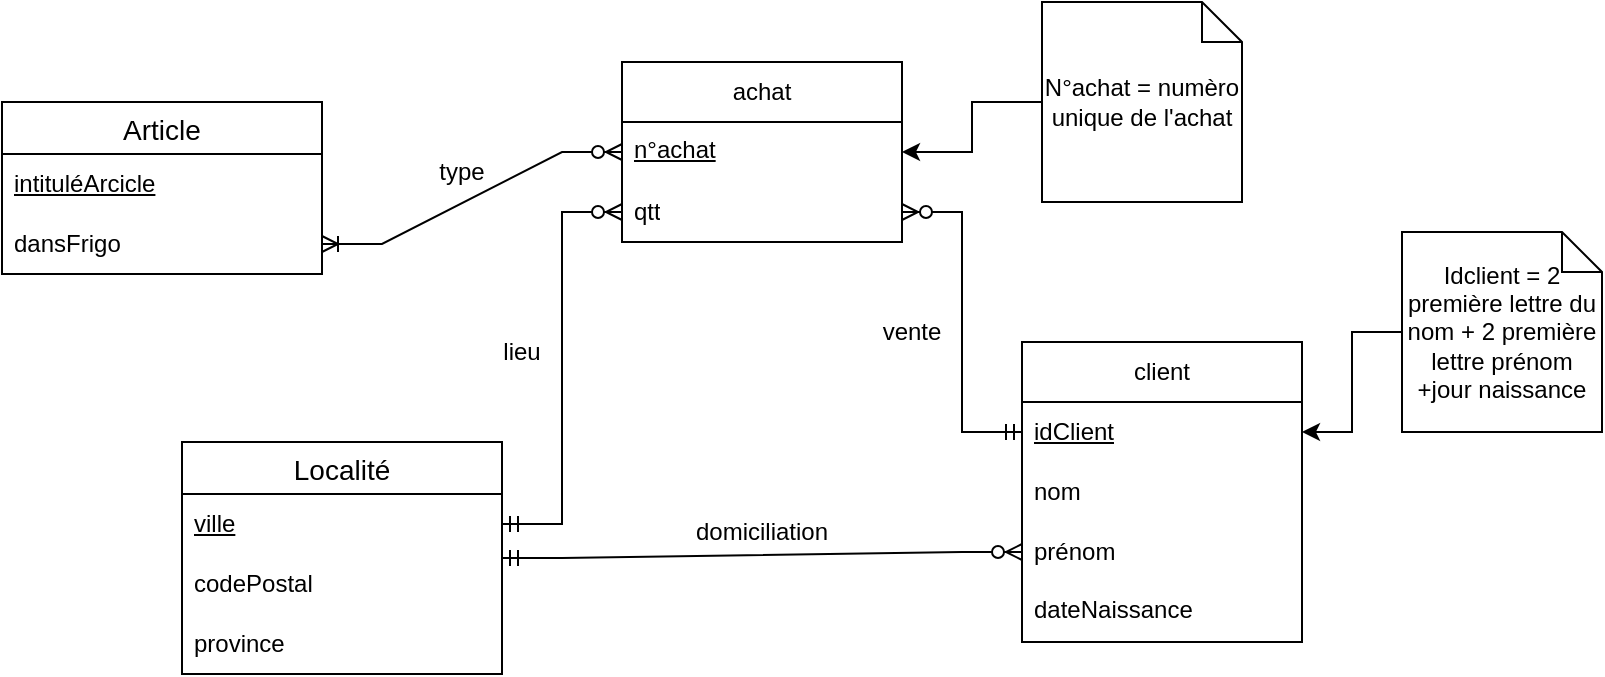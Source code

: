 <mxfile version="24.7.16">
  <diagram id="R2lEEEUBdFMjLlhIrx00" name="Page-1">
    <mxGraphModel dx="1050" dy="605" grid="1" gridSize="10" guides="1" tooltips="1" connect="1" arrows="1" fold="1" page="1" pageScale="1" pageWidth="850" pageHeight="1100" math="0" shadow="0" extFonts="Permanent Marker^https://fonts.googleapis.com/css?family=Permanent+Marker">
      <root>
        <mxCell id="0" />
        <mxCell id="1" parent="0" />
        <mxCell id="s2Kjf74PjBErWB5rCB7U-1" value="&lt;div&gt;client&lt;/div&gt;" style="swimlane;fontStyle=0;childLayout=stackLayout;horizontal=1;startSize=30;horizontalStack=0;resizeParent=1;resizeParentMax=0;resizeLast=0;collapsible=1;marginBottom=0;whiteSpace=wrap;html=1;" parent="1" vertex="1">
          <mxGeometry x="510" y="220" width="140" height="150" as="geometry" />
        </mxCell>
        <mxCell id="s2Kjf74PjBErWB5rCB7U-2" value="&lt;div&gt;&lt;u&gt;idClient&lt;/u&gt;&lt;/div&gt;" style="text;strokeColor=none;fillColor=none;align=left;verticalAlign=middle;spacingLeft=4;spacingRight=4;overflow=hidden;points=[[0,0.5],[1,0.5]];portConstraint=eastwest;rotatable=0;whiteSpace=wrap;html=1;" parent="s2Kjf74PjBErWB5rCB7U-1" vertex="1">
          <mxGeometry y="30" width="140" height="30" as="geometry" />
        </mxCell>
        <mxCell id="s2Kjf74PjBErWB5rCB7U-3" value="&lt;div&gt;nom&lt;span style=&quot;white-space: pre;&quot;&gt;&#x9;&lt;/span&gt;&lt;/div&gt;" style="text;strokeColor=none;fillColor=none;align=left;verticalAlign=middle;spacingLeft=4;spacingRight=4;overflow=hidden;points=[[0,0.5],[1,0.5]];portConstraint=eastwest;rotatable=0;whiteSpace=wrap;html=1;" parent="s2Kjf74PjBErWB5rCB7U-1" vertex="1">
          <mxGeometry y="60" width="140" height="30" as="geometry" />
        </mxCell>
        <mxCell id="s2Kjf74PjBErWB5rCB7U-4" value="prénom" style="text;strokeColor=none;fillColor=none;align=left;verticalAlign=middle;spacingLeft=4;spacingRight=4;overflow=hidden;points=[[0,0.5],[1,0.5]];portConstraint=eastwest;rotatable=0;whiteSpace=wrap;html=1;" parent="s2Kjf74PjBErWB5rCB7U-1" vertex="1">
          <mxGeometry y="90" width="140" height="30" as="geometry" />
        </mxCell>
        <mxCell id="_rh66zNBPdWcCcWVSU1G-16" value="&lt;div&gt;dateNaissance&lt;/div&gt;" style="text;strokeColor=none;fillColor=none;spacingLeft=4;spacingRight=4;overflow=hidden;rotatable=0;points=[[0,0.5],[1,0.5]];portConstraint=eastwest;fontSize=12;whiteSpace=wrap;html=1;" vertex="1" parent="s2Kjf74PjBErWB5rCB7U-1">
          <mxGeometry y="120" width="140" height="30" as="geometry" />
        </mxCell>
        <mxCell id="TDjMeO70TRNZ5qjvtTgJ-1" value="&lt;div&gt;achat&lt;/div&gt;" style="swimlane;fontStyle=0;childLayout=stackLayout;horizontal=1;startSize=30;horizontalStack=0;resizeParent=1;resizeParentMax=0;resizeLast=0;collapsible=1;marginBottom=0;whiteSpace=wrap;html=1;" parent="1" vertex="1">
          <mxGeometry x="310" y="80" width="140" height="90" as="geometry" />
        </mxCell>
        <mxCell id="_rh66zNBPdWcCcWVSU1G-18" value="&lt;u&gt;n°achat&lt;/u&gt;" style="text;strokeColor=none;fillColor=none;spacingLeft=4;spacingRight=4;overflow=hidden;rotatable=0;points=[[0,0.5],[1,0.5]];portConstraint=eastwest;fontSize=12;whiteSpace=wrap;html=1;" vertex="1" parent="TDjMeO70TRNZ5qjvtTgJ-1">
          <mxGeometry y="30" width="140" height="30" as="geometry" />
        </mxCell>
        <mxCell id="TDjMeO70TRNZ5qjvtTgJ-3" value="&lt;div&gt;qtt&lt;/div&gt;" style="text;strokeColor=none;fillColor=none;align=left;verticalAlign=middle;spacingLeft=4;spacingRight=4;overflow=hidden;points=[[0,0.5],[1,0.5]];portConstraint=eastwest;rotatable=0;whiteSpace=wrap;html=1;" parent="TDjMeO70TRNZ5qjvtTgJ-1" vertex="1">
          <mxGeometry y="60" width="140" height="30" as="geometry" />
        </mxCell>
        <mxCell id="_rh66zNBPdWcCcWVSU1G-1" value="Article" style="swimlane;fontStyle=0;childLayout=stackLayout;horizontal=1;startSize=26;horizontalStack=0;resizeParent=1;resizeParentMax=0;resizeLast=0;collapsible=1;marginBottom=0;align=center;fontSize=14;" vertex="1" parent="1">
          <mxGeometry y="100" width="160" height="86" as="geometry" />
        </mxCell>
        <mxCell id="TDjMeO70TRNZ5qjvtTgJ-2" value="&lt;div&gt;&lt;u&gt;intituléArcicle&lt;/u&gt;&lt;/div&gt;" style="text;strokeColor=none;fillColor=none;align=left;verticalAlign=middle;spacingLeft=4;spacingRight=4;overflow=hidden;points=[[0,0.5],[1,0.5]];portConstraint=eastwest;rotatable=0;whiteSpace=wrap;html=1;" parent="_rh66zNBPdWcCcWVSU1G-1" vertex="1">
          <mxGeometry y="26" width="160" height="30" as="geometry" />
        </mxCell>
        <mxCell id="TDjMeO70TRNZ5qjvtTgJ-4" value="&lt;div&gt;dansFrigo&lt;/div&gt;" style="text;strokeColor=none;fillColor=none;align=left;verticalAlign=middle;spacingLeft=4;spacingRight=4;overflow=hidden;points=[[0,0.5],[1,0.5]];portConstraint=eastwest;rotatable=0;whiteSpace=wrap;html=1;" parent="_rh66zNBPdWcCcWVSU1G-1" vertex="1">
          <mxGeometry y="56" width="160" height="30" as="geometry" />
        </mxCell>
        <mxCell id="_rh66zNBPdWcCcWVSU1G-5" value="Localité" style="swimlane;fontStyle=0;childLayout=stackLayout;horizontal=1;startSize=26;horizontalStack=0;resizeParent=1;resizeParentMax=0;resizeLast=0;collapsible=1;marginBottom=0;align=center;fontSize=14;" vertex="1" parent="1">
          <mxGeometry x="90" y="270" width="160" height="116" as="geometry" />
        </mxCell>
        <mxCell id="TDjMeO70TRNZ5qjvtTgJ-7" value="&lt;div&gt;&lt;u&gt;ville&lt;/u&gt;&lt;/div&gt;" style="text;strokeColor=none;fillColor=none;align=left;verticalAlign=middle;spacingLeft=4;spacingRight=4;overflow=hidden;points=[[0,0.5],[1,0.5]];portConstraint=eastwest;rotatable=0;whiteSpace=wrap;html=1;" parent="_rh66zNBPdWcCcWVSU1G-5" vertex="1">
          <mxGeometry y="26" width="160" height="30" as="geometry" />
        </mxCell>
        <mxCell id="s2Kjf74PjBErWB5rCB7U-6" value="codePostal" style="text;strokeColor=none;fillColor=none;align=left;verticalAlign=middle;spacingLeft=4;spacingRight=4;overflow=hidden;points=[[0,0.5],[1,0.5]];portConstraint=eastwest;rotatable=0;whiteSpace=wrap;html=1;" parent="_rh66zNBPdWcCcWVSU1G-5" vertex="1">
          <mxGeometry y="56" width="160" height="30" as="geometry" />
        </mxCell>
        <mxCell id="TDjMeO70TRNZ5qjvtTgJ-8" value="&lt;div&gt;province&lt;/div&gt;" style="text;strokeColor=none;fillColor=none;align=left;verticalAlign=middle;spacingLeft=4;spacingRight=4;overflow=hidden;points=[[0,0.5],[1,0.5]];portConstraint=eastwest;rotatable=0;whiteSpace=wrap;html=1;" parent="_rh66zNBPdWcCcWVSU1G-5" vertex="1">
          <mxGeometry y="86" width="160" height="30" as="geometry" />
        </mxCell>
        <mxCell id="_rh66zNBPdWcCcWVSU1G-11" value="" style="edgeStyle=entityRelationEdgeStyle;fontSize=12;html=1;endArrow=ERzeroToMany;startArrow=ERmandOne;rounded=0;exitX=0;exitY=0.5;exitDx=0;exitDy=0;entryX=1;entryY=0.5;entryDx=0;entryDy=0;" edge="1" parent="1" source="s2Kjf74PjBErWB5rCB7U-2" target="TDjMeO70TRNZ5qjvtTgJ-3">
          <mxGeometry width="100" height="100" relative="1" as="geometry">
            <mxPoint x="280" y="370" as="sourcePoint" />
            <mxPoint x="380" y="270" as="targetPoint" />
          </mxGeometry>
        </mxCell>
        <mxCell id="_rh66zNBPdWcCcWVSU1G-12" value="" style="edgeStyle=entityRelationEdgeStyle;fontSize=12;html=1;endArrow=ERzeroToMany;startArrow=ERmandOne;rounded=0;entryX=0;entryY=0.5;entryDx=0;entryDy=0;exitX=1;exitY=0.5;exitDx=0;exitDy=0;" edge="1" parent="1" source="_rh66zNBPdWcCcWVSU1G-5" target="s2Kjf74PjBErWB5rCB7U-4">
          <mxGeometry width="100" height="100" relative="1" as="geometry">
            <mxPoint x="470" y="412" as="sourcePoint" />
            <mxPoint x="490" y="309" as="targetPoint" />
          </mxGeometry>
        </mxCell>
        <mxCell id="_rh66zNBPdWcCcWVSU1G-13" value="" style="edgeStyle=entityRelationEdgeStyle;fontSize=12;html=1;endArrow=ERzeroToMany;startArrow=ERmandOne;rounded=0;" edge="1" parent="1" source="TDjMeO70TRNZ5qjvtTgJ-7" target="TDjMeO70TRNZ5qjvtTgJ-3">
          <mxGeometry width="100" height="100" relative="1" as="geometry">
            <mxPoint x="320" y="385.488" as="sourcePoint" />
            <mxPoint x="310" y="134.51" as="targetPoint" />
            <Array as="points">
              <mxPoint x="380" y="203.54" />
              <mxPoint x="280" y="273.54" />
              <mxPoint x="330" y="244.51" />
              <mxPoint x="330" y="254.51" />
              <mxPoint x="400" y="173.54" />
            </Array>
          </mxGeometry>
        </mxCell>
        <mxCell id="_rh66zNBPdWcCcWVSU1G-15" value="&lt;div&gt;Idclient = 2 première lettre du nom + 2 première lettre prénom +jour naissance&lt;/div&gt;" style="shape=note;size=20;whiteSpace=wrap;html=1;" vertex="1" parent="1">
          <mxGeometry x="700" y="165" width="100" height="100" as="geometry" />
        </mxCell>
        <mxCell id="_rh66zNBPdWcCcWVSU1G-17" style="edgeStyle=orthogonalEdgeStyle;rounded=0;orthogonalLoop=1;jettySize=auto;html=1;" edge="1" parent="1" source="_rh66zNBPdWcCcWVSU1G-15" target="s2Kjf74PjBErWB5rCB7U-2">
          <mxGeometry relative="1" as="geometry" />
        </mxCell>
        <mxCell id="_rh66zNBPdWcCcWVSU1G-20" style="edgeStyle=orthogonalEdgeStyle;rounded=0;orthogonalLoop=1;jettySize=auto;html=1;" edge="1" parent="1" source="_rh66zNBPdWcCcWVSU1G-19" target="_rh66zNBPdWcCcWVSU1G-18">
          <mxGeometry relative="1" as="geometry" />
        </mxCell>
        <mxCell id="_rh66zNBPdWcCcWVSU1G-19" value="&lt;div&gt;N°achat = numèro unique de l&#39;achat&lt;/div&gt;" style="shape=note;size=20;whiteSpace=wrap;html=1;" vertex="1" parent="1">
          <mxGeometry x="520" y="50" width="100" height="100" as="geometry" />
        </mxCell>
        <mxCell id="_rh66zNBPdWcCcWVSU1G-21" value="" style="edgeStyle=entityRelationEdgeStyle;fontSize=12;html=1;endArrow=ERoneToMany;startArrow=ERzeroToMany;rounded=0;" edge="1" parent="1" source="_rh66zNBPdWcCcWVSU1G-18" target="TDjMeO70TRNZ5qjvtTgJ-4">
          <mxGeometry width="100" height="100" relative="1" as="geometry">
            <mxPoint x="340" y="370" as="sourcePoint" />
            <mxPoint x="440" y="270" as="targetPoint" />
          </mxGeometry>
        </mxCell>
        <mxCell id="_rh66zNBPdWcCcWVSU1G-22" value="vente" style="text;html=1;align=center;verticalAlign=middle;whiteSpace=wrap;rounded=0;" vertex="1" parent="1">
          <mxGeometry x="425" y="200" width="60" height="30" as="geometry" />
        </mxCell>
        <mxCell id="_rh66zNBPdWcCcWVSU1G-23" value="domiciliation" style="text;html=1;align=center;verticalAlign=middle;whiteSpace=wrap;rounded=0;" vertex="1" parent="1">
          <mxGeometry x="350" y="300" width="60" height="30" as="geometry" />
        </mxCell>
        <mxCell id="_rh66zNBPdWcCcWVSU1G-24" value="lieu" style="text;html=1;align=center;verticalAlign=middle;whiteSpace=wrap;rounded=0;" vertex="1" parent="1">
          <mxGeometry x="230" y="210" width="60" height="30" as="geometry" />
        </mxCell>
        <mxCell id="_rh66zNBPdWcCcWVSU1G-25" value="&lt;div&gt;type&lt;/div&gt;" style="text;html=1;align=center;verticalAlign=middle;whiteSpace=wrap;rounded=0;" vertex="1" parent="1">
          <mxGeometry x="200" y="120" width="60" height="30" as="geometry" />
        </mxCell>
      </root>
    </mxGraphModel>
  </diagram>
</mxfile>

